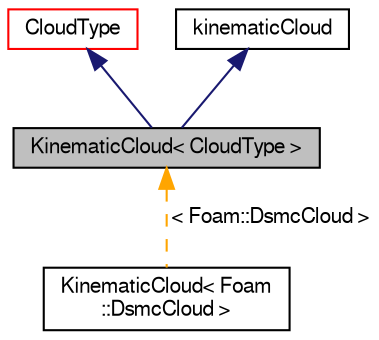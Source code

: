 digraph "KinematicCloud&lt; CloudType &gt;"
{
  bgcolor="transparent";
  edge [fontname="FreeSans",fontsize="10",labelfontname="FreeSans",labelfontsize="10"];
  node [fontname="FreeSans",fontsize="10",shape=record];
  Node0 [label="KinematicCloud\< CloudType \>",height=0.2,width=0.4,color="black", fillcolor="grey75", style="filled", fontcolor="black"];
  Node1 -> Node0 [dir="back",color="midnightblue",fontsize="10",style="solid",fontname="FreeSans"];
  Node1 [label="CloudType",height=0.2,width=0.4,color="red",URL="$a23686.html",tooltip="Templated base class for dsmc cloud. "];
  Node26 -> Node0 [dir="back",color="midnightblue",fontsize="10",style="solid",fontname="FreeSans"];
  Node26 [label="kinematicCloud",height=0.2,width=0.4,color="black",URL="$a23738.html",tooltip="Virtual abstract base class for templated KinematicCloud. "];
  Node0 -> Node27 [dir="back",color="orange",fontsize="10",style="dashed",label=" \< Foam::DsmcCloud \>" ,fontname="FreeSans"];
  Node27 [label="KinematicCloud\< Foam\l::DsmcCloud \>",height=0.2,width=0.4,color="black",URL="$a23786.html"];
}
